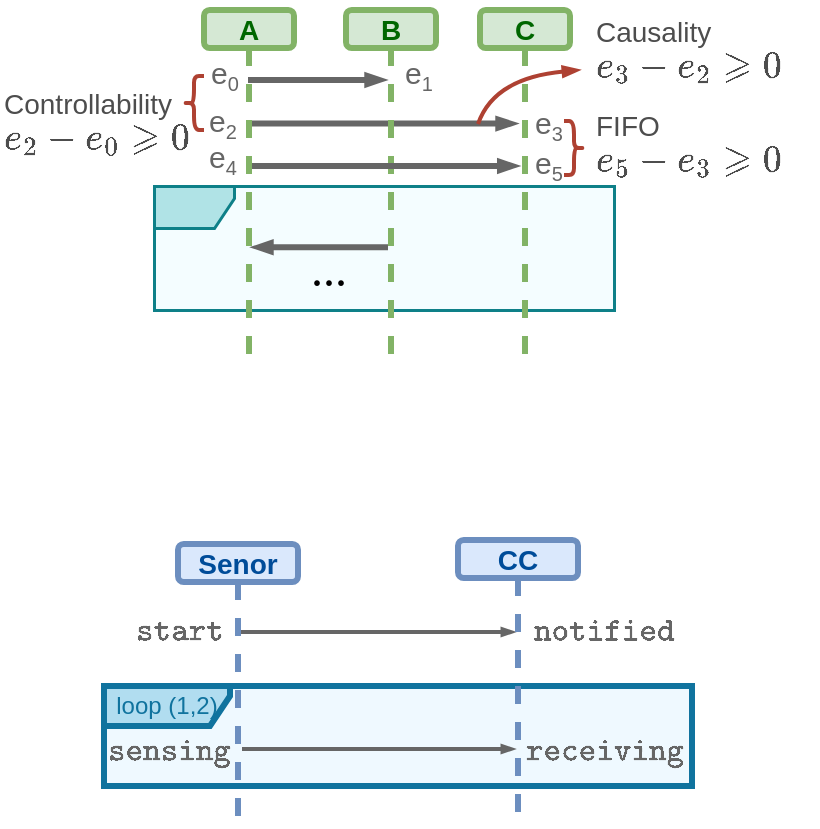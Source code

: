 <mxfile version="26.0.10">
  <diagram name="第 1 页" id="HyUsz8NJp9onLbRjgEd9">
    <mxGraphModel dx="1426" dy="704" grid="0" gridSize="10" guides="1" tooltips="1" connect="1" arrows="1" fold="1" page="1" pageScale="1" pageWidth="850" pageHeight="1100" math="1" shadow="0">
      <root>
        <mxCell id="0" />
        <mxCell id="1" parent="0" />
        <mxCell id="tRWuEwD7snQRo6Gy2zCz-79" value="" style="html=1;verticalAlign=bottom;endArrow=blockThin;curved=0;rounded=1;endFill=1;strokeColor=#666666;strokeWidth=3;endSize=3;" parent="1" edge="1">
          <mxGeometry x="-0.0" width="80" relative="1" as="geometry">
            <mxPoint x="319.502" y="119.8" as="sourcePoint" />
            <mxPoint x="454.5" y="119.8" as="targetPoint" />
            <mxPoint as="offset" />
          </mxGeometry>
        </mxCell>
        <mxCell id="tRWuEwD7snQRo6Gy2zCz-69" value="" style="shape=umlFrame;whiteSpace=wrap;html=1;pointerEvents=0;width=40;height=21;fillColor=#b0e3e6;strokeColor=#0e8088;fillStyle=auto;shadow=0;strokeWidth=1.5;gradientColor=none;swimlaneFillColor=light-dark(#F4FDFF,#002813);" parent="1" vertex="1">
          <mxGeometry x="273" y="151" width="230" height="62" as="geometry" />
        </mxCell>
        <mxCell id="tRWuEwD7snQRo6Gy2zCz-7" value="&lt;font face=&quot;Helvetica&quot; style=&quot;color: rgb(0, 102, 0); font-size: 14px;&quot;&gt;&lt;b style=&quot;&quot;&gt;B&lt;/b&gt;&lt;/font&gt;" style="shape=umlLifeline;perimeter=lifelinePerimeter;whiteSpace=wrap;html=1;container=1;dropTarget=0;collapsible=0;recursiveResize=0;outlineConnect=0;portConstraint=eastwest;newEdgeStyle={&quot;curved&quot;:0,&quot;rounded&quot;:0};size=19;fillColor=#d5e8d4;strokeColor=#82b366;strokeWidth=3;rounded=1;shadow=0;" parent="1" vertex="1">
          <mxGeometry x="369" y="63" width="45" height="177" as="geometry" />
        </mxCell>
        <mxCell id="tRWuEwD7snQRo6Gy2zCz-10" value="" style="html=1;verticalAlign=bottom;endArrow=blockThin;curved=0;rounded=1;endFill=1;strokeColor=#666666;strokeWidth=3;endSize=3;" parent="1" edge="1">
          <mxGeometry x="-0.0" width="80" relative="1" as="geometry">
            <mxPoint x="320.642" y="141.0" as="sourcePoint" />
            <mxPoint x="455.35" y="141" as="targetPoint" />
            <mxPoint as="offset" />
          </mxGeometry>
        </mxCell>
        <mxCell id="tRWuEwD7snQRo6Gy2zCz-67" value="&lt;font face=&quot;Verdana&quot; style=&quot;font-size: 24px;&quot;&gt;...&lt;/font&gt;" style="text;html=1;align=center;verticalAlign=middle;resizable=0;points=[];autosize=1;strokeColor=none;fillColor=none;" parent="1" vertex="1">
          <mxGeometry x="335" y="173" width="50" height="40" as="geometry" />
        </mxCell>
        <mxCell id="tRWuEwD7snQRo6Gy2zCz-70" value="" style="html=1;verticalAlign=bottom;endArrow=blockThin;curved=0;rounded=1;endFill=1;strokeColor=#666666;strokeWidth=3;endSize=3;" parent="1" edge="1">
          <mxGeometry x="-0.0" width="80" relative="1" as="geometry">
            <mxPoint x="320" y="98" as="sourcePoint" />
            <mxPoint x="389" y="98" as="targetPoint" />
            <mxPoint as="offset" />
          </mxGeometry>
        </mxCell>
        <mxCell id="tRWuEwD7snQRo6Gy2zCz-75" value="&lt;font face=&quot;Helvetica&quot; style=&quot;color: rgb(0, 102, 0); font-size: 14px;&quot;&gt;&lt;b style=&quot;&quot;&gt;A&lt;/b&gt;&lt;/font&gt;" style="shape=umlLifeline;perimeter=lifelinePerimeter;whiteSpace=wrap;html=1;container=1;dropTarget=0;collapsible=0;recursiveResize=0;outlineConnect=0;portConstraint=eastwest;newEdgeStyle={&quot;curved&quot;:0,&quot;rounded&quot;:0};size=19;fillColor=#d5e8d4;strokeColor=#82b366;strokeWidth=3;rounded=1;shadow=0;" parent="1" vertex="1">
          <mxGeometry x="298" y="63" width="45" height="177" as="geometry" />
        </mxCell>
        <mxCell id="tRWuEwD7snQRo6Gy2zCz-76" value="&lt;font style=&quot;color: rgb(102, 102, 102);&quot;&gt;&lt;span style=&quot;font-size: 15px;&quot;&gt;e&lt;/span&gt;&lt;sub style=&quot;&quot;&gt;&lt;font&gt;0&lt;/font&gt;&lt;/sub&gt;&lt;/font&gt;" style="text;html=1;align=center;verticalAlign=middle;resizable=0;points=[];autosize=1;strokeColor=none;fillColor=none;" parent="1" vertex="1">
          <mxGeometry x="288" y="81" width="40" height="30" as="geometry" />
        </mxCell>
        <mxCell id="tRWuEwD7snQRo6Gy2zCz-77" value="&lt;font style=&quot;color: rgb(102, 102, 102);&quot;&gt;&lt;span style=&quot;font-size: 15px;&quot;&gt;e&lt;/span&gt;&lt;sub style=&quot;&quot;&gt;&lt;font&gt;1&lt;/font&gt;&lt;/sub&gt;&lt;/font&gt;" style="text;html=1;align=center;verticalAlign=middle;resizable=0;points=[];autosize=1;strokeColor=none;fillColor=none;" parent="1" vertex="1">
          <mxGeometry x="385" y="81" width="40" height="30" as="geometry" />
        </mxCell>
        <mxCell id="tRWuEwD7snQRo6Gy2zCz-78" value="&lt;font style=&quot;color: rgb(102, 102, 102);&quot;&gt;&lt;span style=&quot;font-size: 15px;&quot;&gt;e&lt;/span&gt;&lt;sub style=&quot;&quot;&gt;&lt;font&gt;2&lt;/font&gt;&lt;/sub&gt;&lt;/font&gt;" style="text;html=1;align=center;verticalAlign=middle;resizable=0;points=[];autosize=1;strokeColor=none;fillColor=none;" parent="1" vertex="1">
          <mxGeometry x="287" y="105" width="40" height="30" as="geometry" />
        </mxCell>
        <mxCell id="tRWuEwD7snQRo6Gy2zCz-80" value="&lt;font face=&quot;Helvetica&quot; style=&quot;color: rgb(0, 102, 0); font-size: 14px;&quot;&gt;&lt;b style=&quot;&quot;&gt;C&lt;/b&gt;&lt;/font&gt;" style="shape=umlLifeline;perimeter=lifelinePerimeter;whiteSpace=wrap;html=1;container=1;dropTarget=0;collapsible=0;recursiveResize=0;outlineConnect=0;portConstraint=eastwest;newEdgeStyle={&quot;curved&quot;:0,&quot;rounded&quot;:0};size=19;fillColor=#d5e8d4;strokeColor=#82b366;strokeWidth=3;rounded=1;shadow=0;" parent="1" vertex="1">
          <mxGeometry x="436" y="63" width="45" height="177" as="geometry" />
        </mxCell>
        <mxCell id="tRWuEwD7snQRo6Gy2zCz-81" value="&lt;font style=&quot;color: rgb(102, 102, 102);&quot;&gt;&lt;span style=&quot;font-size: 15px;&quot;&gt;e&lt;/span&gt;&lt;sub style=&quot;&quot;&gt;&lt;font&gt;3&lt;/font&gt;&lt;/sub&gt;&lt;/font&gt;" style="text;html=1;align=center;verticalAlign=middle;resizable=0;points=[];autosize=1;strokeColor=none;fillColor=none;" parent="1" vertex="1">
          <mxGeometry x="450" y="106" width="40" height="30" as="geometry" />
        </mxCell>
        <mxCell id="tRWuEwD7snQRo6Gy2zCz-82" value="" style="shape=curlyBracket;whiteSpace=wrap;html=1;rounded=1;flipH=1;labelPosition=right;verticalLabelPosition=middle;align=left;verticalAlign=middle;strokeWidth=2;fillColor=#fad9d5;strokeColor=#ae4132;rotation=-180;" parent="1" vertex="1">
          <mxGeometry x="288" y="96" width="10" height="27" as="geometry" />
        </mxCell>
        <mxCell id="tRWuEwD7snQRo6Gy2zCz-86" value="" style="curved=1;endArrow=blockThin;html=1;rounded=0;endFill=1;strokeColor=light-dark(#ae4132, #ededed);endSize=4;strokeWidth=2;" parent="1" edge="1">
          <mxGeometry width="50" height="50" relative="1" as="geometry">
            <mxPoint x="435" y="120" as="sourcePoint" />
            <mxPoint x="486" y="93" as="targetPoint" />
            <Array as="points">
              <mxPoint x="443" y="97" />
            </Array>
          </mxGeometry>
        </mxCell>
        <mxCell id="tRWuEwD7snQRo6Gy2zCz-71" value="" style="html=1;verticalAlign=bottom;endArrow=blockThin;curved=0;rounded=1;endFill=1;strokeColor=#666666;strokeWidth=3;endSize=3;" parent="1" edge="1">
          <mxGeometry x="-0.0" width="80" relative="1" as="geometry">
            <mxPoint x="390.0" y="181.63" as="sourcePoint" />
            <mxPoint x="322" y="181.63" as="targetPoint" />
            <mxPoint as="offset" />
          </mxGeometry>
        </mxCell>
        <mxCell id="tRWuEwD7snQRo6Gy2zCz-90" value="&lt;font style=&quot;color: rgb(102, 102, 102);&quot;&gt;&lt;span style=&quot;font-size: 15px;&quot;&gt;e&lt;/span&gt;&lt;sub style=&quot;&quot;&gt;&lt;font&gt;4&lt;/font&gt;&lt;/sub&gt;&lt;/font&gt;" style="text;html=1;align=center;verticalAlign=middle;resizable=0;points=[];autosize=1;strokeColor=none;fillColor=none;" parent="1" vertex="1">
          <mxGeometry x="291" y="122" width="32" height="32" as="geometry" />
        </mxCell>
        <mxCell id="tRWuEwD7snQRo6Gy2zCz-91" value="&lt;font style=&quot;color: rgb(102, 102, 102);&quot;&gt;&lt;span style=&quot;font-size: 15px;&quot;&gt;e&lt;/span&gt;&lt;sub style=&quot;&quot;&gt;&lt;font&gt;5&lt;/font&gt;&lt;/sub&gt;&lt;/font&gt;" style="text;html=1;align=center;verticalAlign=middle;resizable=0;points=[];autosize=1;strokeColor=none;fillColor=none;" parent="1" vertex="1">
          <mxGeometry x="454" y="125" width="32" height="32" as="geometry" />
        </mxCell>
        <mxCell id="tRWuEwD7snQRo6Gy2zCz-93" value="" style="shape=curlyBracket;whiteSpace=wrap;html=1;rounded=1;flipH=0;labelPosition=right;verticalLabelPosition=middle;align=left;verticalAlign=middle;strokeWidth=2;fillColor=#fad9d5;strokeColor=#ae4132;rotation=-180;flipV=1;" parent="1" vertex="1">
          <mxGeometry x="478" y="118.5" width="10" height="27" as="geometry" />
        </mxCell>
        <mxCell id="tRWuEwD7snQRo6Gy2zCz-95" value="&lt;div style=&quot;forced-color-adjust: none; font-family: Helvetica; font-style: normal; font-variant-ligatures: normal; font-variant-caps: normal; font-weight: 400; letter-spacing: normal; orphans: 2; text-align: left; text-indent: 0px; text-transform: none; widows: 2; word-spacing: 0px; -webkit-text-stroke-width: 0px; white-space: normal; text-decoration-thickness: initial; text-decoration-style: initial; text-decoration-color: initial; line-height: 12px;&quot;&gt;&lt;font face=&quot;Helvetica&quot; style=&quot;forced-color-adjust: none; line-height: 18px; color: light-dark(rgb(77, 77, 77), rgb(255, 255, 255)); font-size: 14px;&quot;&gt;&lt;span style=&quot;forced-color-adjust: none; background-color: light-dark(#ffffff, var(--ge-dark-color, #121212));&quot;&gt;Controllability&lt;/span&gt;&lt;/font&gt;&lt;/div&gt;&lt;div style=&quot;forced-color-adjust: none; font-family: Helvetica; font-style: normal; font-variant-ligatures: normal; font-variant-caps: normal; font-weight: 400; letter-spacing: normal; orphans: 2; text-align: left; text-indent: 0px; text-transform: none; widows: 2; word-spacing: 0px; -webkit-text-stroke-width: 0px; white-space: normal; text-decoration-thickness: initial; text-decoration-style: initial; text-decoration-color: initial; line-height: 12px;&quot;&gt;&lt;font face=&quot;Helvetica&quot; style=&quot;forced-color-adjust: none; line-height: 18px; color: light-dark(rgb(77, 77, 77), rgb(255, 255, 255)); font-size: 16px;&quot;&gt;&lt;span style=&quot;forced-color-adjust: none; background-color: light-dark(#ffffff, var(--ge-dark-color, #121212));&quot;&gt;\(e_2 - e_0 \geqslant 0\)&lt;/span&gt;&lt;/font&gt;&lt;/div&gt;" style="text;whiteSpace=wrap;html=1;" parent="1" vertex="1">
          <mxGeometry x="196" y="94" width="95" height="31" as="geometry" />
        </mxCell>
        <mxCell id="tRWuEwD7snQRo6Gy2zCz-96" value="&lt;div style=&quot;forced-color-adjust: none; font-family: Helvetica; font-style: normal; font-variant-ligatures: normal; font-variant-caps: normal; font-weight: 400; letter-spacing: normal; orphans: 2; text-align: left; text-indent: 0px; text-transform: none; widows: 2; word-spacing: 0px; -webkit-text-stroke-width: 0px; white-space: normal; text-decoration-thickness: initial; text-decoration-style: initial; text-decoration-color: initial; line-height: 12px;&quot;&gt;&lt;font face=&quot;Helvetica&quot; style=&quot;forced-color-adjust: none; line-height: 18px; color: light-dark(rgb(77, 77, 77), rgb(255, 255, 255)); font-size: 14px;&quot;&gt;&lt;span style=&quot;forced-color-adjust: none; background-color: light-dark(#ffffff, var(--ge-dark-color, #121212));&quot;&gt;Causality&lt;/span&gt;&lt;/font&gt;&lt;/div&gt;&lt;div style=&quot;forced-color-adjust: none; font-family: Helvetica; font-style: normal; font-variant-ligatures: normal; font-variant-caps: normal; font-weight: 400; letter-spacing: normal; orphans: 2; text-align: left; text-indent: 0px; text-transform: none; widows: 2; word-spacing: 0px; -webkit-text-stroke-width: 0px; white-space: normal; text-decoration-thickness: initial; text-decoration-style: initial; text-decoration-color: initial; line-height: 12px;&quot;&gt;&lt;font face=&quot;Helvetica&quot; style=&quot;forced-color-adjust: none; line-height: 18px; color: light-dark(rgb(77, 77, 77), rgb(255, 255, 255)); font-size: 16px;&quot;&gt;&lt;span style=&quot;forced-color-adjust: none; background-color: light-dark(#ffffff, var(--ge-dark-color, #121212));&quot;&gt;\(e_3 - e_2 \geqslant 0\)&lt;/span&gt;&lt;/font&gt;&lt;/div&gt;" style="text;whiteSpace=wrap;html=1;" parent="1" vertex="1">
          <mxGeometry x="492" y="58" width="113" height="33" as="geometry" />
        </mxCell>
        <mxCell id="tRWuEwD7snQRo6Gy2zCz-97" value="&lt;div style=&quot;forced-color-adjust: none; font-family: Helvetica; font-style: normal; font-variant-ligatures: normal; font-variant-caps: normal; font-weight: 400; letter-spacing: normal; orphans: 2; text-align: left; text-indent: 0px; text-transform: none; widows: 2; word-spacing: 0px; -webkit-text-stroke-width: 0px; white-space: normal; text-decoration-thickness: initial; text-decoration-style: initial; text-decoration-color: initial; line-height: 12px;&quot;&gt;&lt;font face=&quot;Helvetica&quot; style=&quot;forced-color-adjust: none; line-height: 18px; color: light-dark(rgb(77, 77, 77), rgb(255, 255, 255)); font-size: 14px;&quot;&gt;&lt;span style=&quot;forced-color-adjust: none; background-color: light-dark(#ffffff, var(--ge-dark-color, #121212));&quot;&gt;FIFO&lt;/span&gt;&lt;/font&gt;&lt;/div&gt;&lt;div style=&quot;forced-color-adjust: none; font-family: Helvetica; font-style: normal; font-variant-ligatures: normal; font-variant-caps: normal; font-weight: 400; letter-spacing: normal; orphans: 2; text-align: left; text-indent: 0px; text-transform: none; widows: 2; word-spacing: 0px; -webkit-text-stroke-width: 0px; white-space: normal; text-decoration-thickness: initial; text-decoration-style: initial; text-decoration-color: initial; line-height: 12px;&quot;&gt;&lt;font face=&quot;Helvetica&quot; style=&quot;forced-color-adjust: none; line-height: 18px; color: light-dark(rgb(77, 77, 77), rgb(255, 255, 255)); font-size: 16px;&quot;&gt;&lt;span style=&quot;forced-color-adjust: none; background-color: light-dark(#ffffff, var(--ge-dark-color, #121212));&quot;&gt;\(e_5 - e_3 \geqslant 0\)&lt;/span&gt;&lt;/font&gt;&lt;/div&gt;" style="text;whiteSpace=wrap;html=1;" parent="1" vertex="1">
          <mxGeometry x="492" y="104.5" width="113" height="33" as="geometry" />
        </mxCell>
        <mxCell id="tRWuEwD7snQRo6Gy2zCz-120" value="" style="html=1;verticalAlign=bottom;endArrow=blockThin;curved=0;rounded=1;endFill=1;strokeColor=#666666;strokeWidth=2;endSize=2;" parent="1" target="tRWuEwD7snQRo6Gy2zCz-130" edge="1">
          <mxGeometry x="-0.0" width="80" relative="1" as="geometry">
            <mxPoint x="314" y="374" as="sourcePoint" />
            <mxPoint x="376" y="374" as="targetPoint" />
            <mxPoint as="offset" />
          </mxGeometry>
        </mxCell>
        <mxCell id="tRWuEwD7snQRo6Gy2zCz-128" value="&lt;font style=&quot;color: rgb(16, 115, 158);&quot;&gt;loop (1,2)&lt;/font&gt;" style="shape=umlFrame;whiteSpace=wrap;html=1;pointerEvents=0;width=63;height=20;fillColor=#b1ddf0;strokeColor=#10739e;fillStyle=auto;shadow=0;strokeWidth=3;swimlaneFillColor=light-dark(#EFF9FF,#1E4A76);" parent="1" vertex="1">
          <mxGeometry x="248" y="401" width="294" height="50" as="geometry" />
        </mxCell>
        <mxCell id="tRWuEwD7snQRo6Gy2zCz-125" value="&lt;font style=&quot;color: rgb(102, 102, 102); font-size: 14px;&quot;&gt;\(\texttt{sensing}\)&lt;/font&gt;" style="text;html=1;align=center;verticalAlign=middle;resizable=0;points=[];autosize=1;strokeColor=none;fillColor=none;" parent="1" vertex="1">
          <mxGeometry x="216.0" y="418" width="127" height="29" as="geometry" />
        </mxCell>
        <mxCell id="tRWuEwD7snQRo6Gy2zCz-124" value="&lt;font style=&quot;color: rgb(102, 102, 102); font-size: 14px;&quot;&gt;\(\texttt{receiving}\)&lt;/font&gt;" style="text;html=1;align=center;verticalAlign=middle;resizable=0;points=[];autosize=1;strokeColor=none;fillColor=none;" parent="1" vertex="1">
          <mxGeometry x="430" y="418" width="135" height="29" as="geometry" />
        </mxCell>
        <mxCell id="tRWuEwD7snQRo6Gy2zCz-131" value="&lt;font face=&quot;Helvetica&quot; style=&quot;font-size: 14px; color: rgb(0, 76, 153);&quot;&gt;&lt;b style=&quot;&quot;&gt;Senor&lt;/b&gt;&lt;/font&gt;" style="shape=umlLifeline;perimeter=lifelinePerimeter;whiteSpace=wrap;html=1;container=1;dropTarget=0;collapsible=0;recursiveResize=0;outlineConnect=0;portConstraint=eastwest;newEdgeStyle={&quot;curved&quot;:0,&quot;rounded&quot;:0};size=19;fillColor=#dae8fc;strokeColor=#6c8ebf;strokeWidth=3;rounded=1;shadow=0;" parent="1" vertex="1">
          <mxGeometry x="285" y="330" width="60" height="140" as="geometry" />
        </mxCell>
        <mxCell id="tRWuEwD7snQRo6Gy2zCz-130" value="&lt;font face=&quot;Helvetica&quot; style=&quot;font-size: 14px; color: rgb(0, 76, 153);&quot;&gt;&lt;b style=&quot;&quot;&gt;CC&lt;/b&gt;&lt;/font&gt;" style="shape=umlLifeline;perimeter=lifelinePerimeter;whiteSpace=wrap;html=1;container=1;dropTarget=0;collapsible=0;recursiveResize=0;outlineConnect=0;portConstraint=eastwest;newEdgeStyle={&quot;curved&quot;:0,&quot;rounded&quot;:0};size=19;fillColor=#dae8fc;strokeColor=#6c8ebf;strokeWidth=3;rounded=1;shadow=0;" parent="1" vertex="1">
          <mxGeometry x="425" y="328" width="60" height="140" as="geometry" />
        </mxCell>
        <mxCell id="8YIN8Yzo-oCU8K9hEbTi-2" value="" style="html=1;verticalAlign=bottom;endArrow=blockThin;curved=0;rounded=1;endFill=1;strokeColor=#666666;strokeWidth=2;endSize=2;" parent="1" target="tRWuEwD7snQRo6Gy2zCz-130" edge="1">
          <mxGeometry x="-0.0" width="80" relative="1" as="geometry">
            <mxPoint x="317" y="432.5" as="sourcePoint" />
            <mxPoint x="427.5" y="432.5" as="targetPoint" />
            <mxPoint as="offset" />
          </mxGeometry>
        </mxCell>
        <mxCell id="8YIN8Yzo-oCU8K9hEbTi-3" value="&lt;font style=&quot;color: rgb(102, 102, 102); font-size: 14px;&quot;&gt;\(\texttt{notified}\)&lt;/font&gt;" style="text;html=1;align=center;verticalAlign=middle;resizable=0;points=[];autosize=1;strokeColor=none;fillColor=none;" parent="1" vertex="1">
          <mxGeometry x="436" y="358" width="124" height="29" as="geometry" />
        </mxCell>
        <mxCell id="8YIN8Yzo-oCU8K9hEbTi-4" value="&lt;font style=&quot;color: rgb(102, 102, 102); font-size: 14px;&quot;&gt;\(\texttt{start}\)&lt;/font&gt;" style="text;html=1;align=center;verticalAlign=middle;resizable=0;points=[];autosize=1;strokeColor=none;fillColor=none;" parent="1" vertex="1">
          <mxGeometry x="232" y="358" width="106" height="29" as="geometry" />
        </mxCell>
      </root>
    </mxGraphModel>
  </diagram>
</mxfile>

